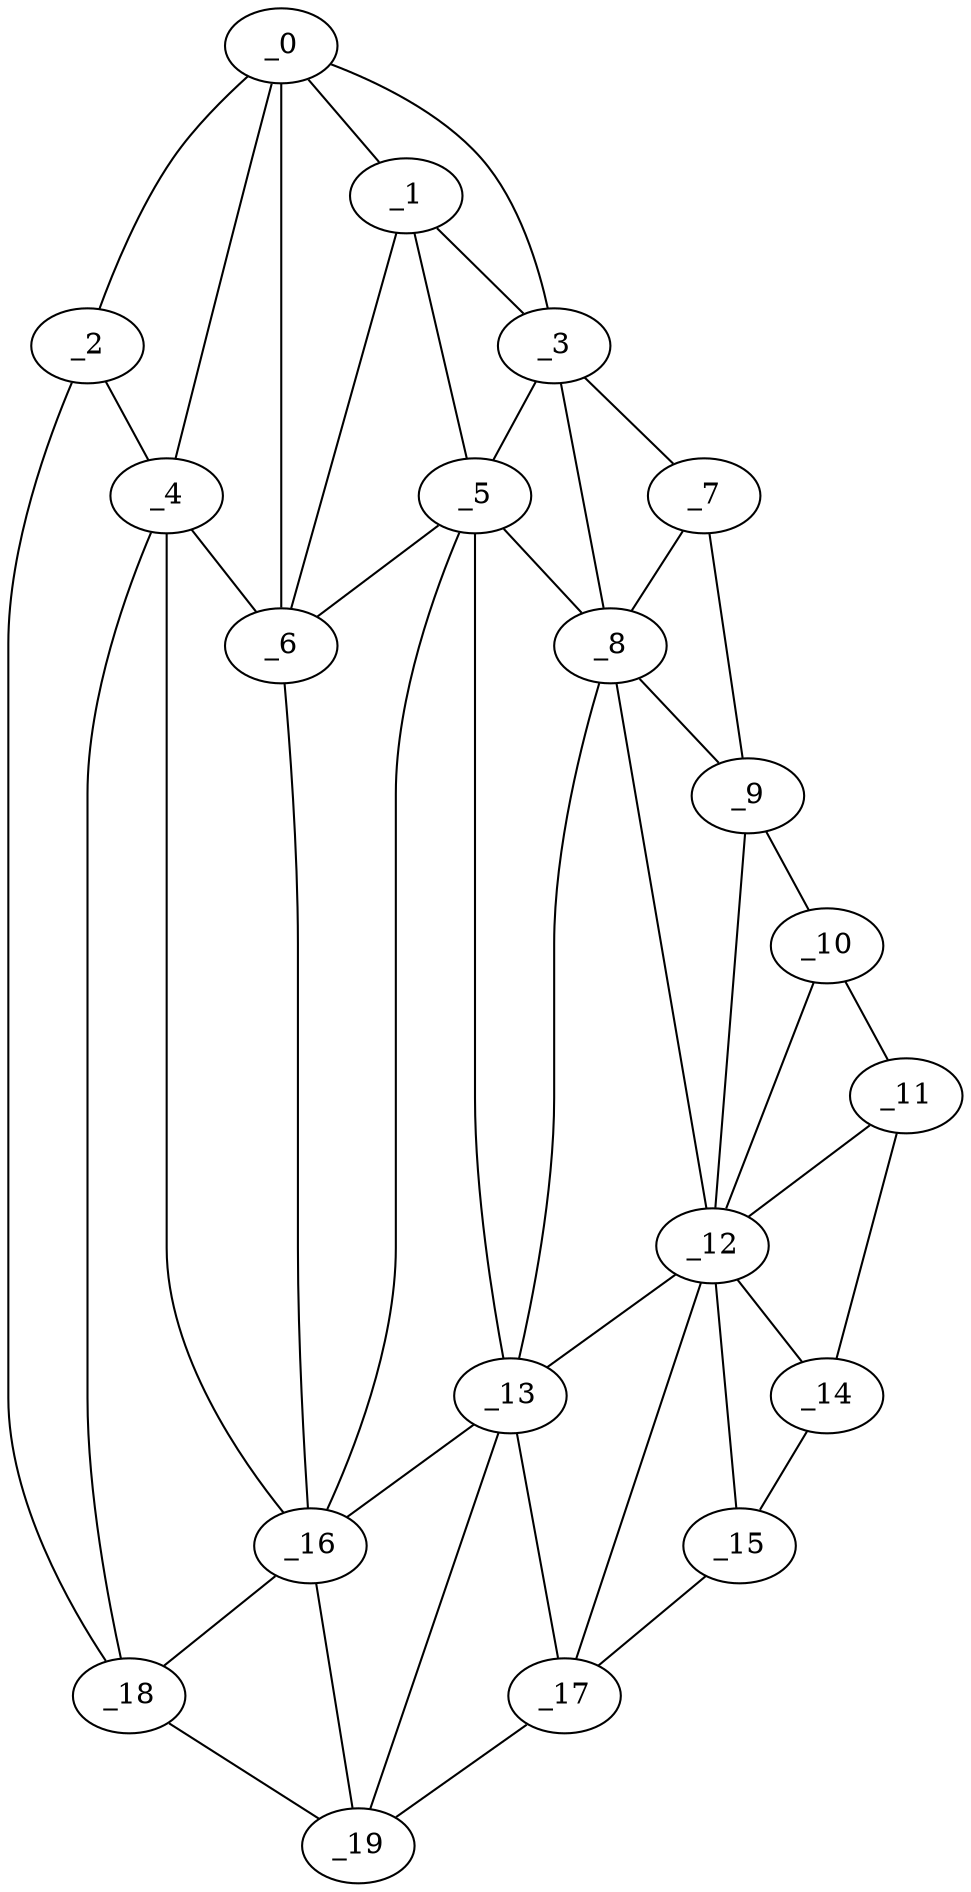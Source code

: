 graph "obj20__100.gxl" {
	_0	 [x=21,
		y=80];
	_1	 [x=27,
		y=69];
	_0 -- _1	 [valence=1];
	_2	 [x=27,
		y=118];
	_0 -- _2	 [valence=1];
	_3	 [x=31,
		y=31];
	_0 -- _3	 [valence=1];
	_4	 [x=32,
		y=112];
	_0 -- _4	 [valence=2];
	_6	 [x=38,
		y=93];
	_0 -- _6	 [valence=2];
	_1 -- _3	 [valence=1];
	_5	 [x=33,
		y=65];
	_1 -- _5	 [valence=2];
	_1 -- _6	 [valence=2];
	_2 -- _4	 [valence=2];
	_18	 [x=95,
		y=123];
	_2 -- _18	 [valence=1];
	_3 -- _5	 [valence=2];
	_7	 [x=40,
		y=21];
	_3 -- _7	 [valence=1];
	_8	 [x=44,
		y=26];
	_3 -- _8	 [valence=1];
	_4 -- _6	 [valence=1];
	_16	 [x=89,
		y=95];
	_4 -- _16	 [valence=2];
	_4 -- _18	 [valence=2];
	_5 -- _6	 [valence=1];
	_5 -- _8	 [valence=2];
	_13	 [x=69,
		y=35];
	_5 -- _13	 [valence=1];
	_5 -- _16	 [valence=2];
	_6 -- _16	 [valence=1];
	_7 -- _8	 [valence=2];
	_9	 [x=50,
		y=14];
	_7 -- _9	 [valence=1];
	_8 -- _9	 [valence=2];
	_12	 [x=68,
		y=28];
	_8 -- _12	 [valence=2];
	_8 -- _13	 [valence=1];
	_10	 [x=53,
		y=12];
	_9 -- _10	 [valence=1];
	_9 -- _12	 [valence=2];
	_11	 [x=59,
		y=8];
	_10 -- _11	 [valence=1];
	_10 -- _12	 [valence=2];
	_11 -- _12	 [valence=1];
	_14	 [x=70,
		y=2];
	_11 -- _14	 [valence=1];
	_12 -- _13	 [valence=2];
	_12 -- _14	 [valence=2];
	_15	 [x=78,
		y=2];
	_12 -- _15	 [valence=1];
	_17	 [x=94,
		y=8];
	_12 -- _17	 [valence=2];
	_13 -- _16	 [valence=2];
	_13 -- _17	 [valence=2];
	_19	 [x=103,
		y=99];
	_13 -- _19	 [valence=2];
	_14 -- _15	 [valence=1];
	_15 -- _17	 [valence=1];
	_16 -- _18	 [valence=1];
	_16 -- _19	 [valence=2];
	_17 -- _19	 [valence=1];
	_18 -- _19	 [valence=1];
}
